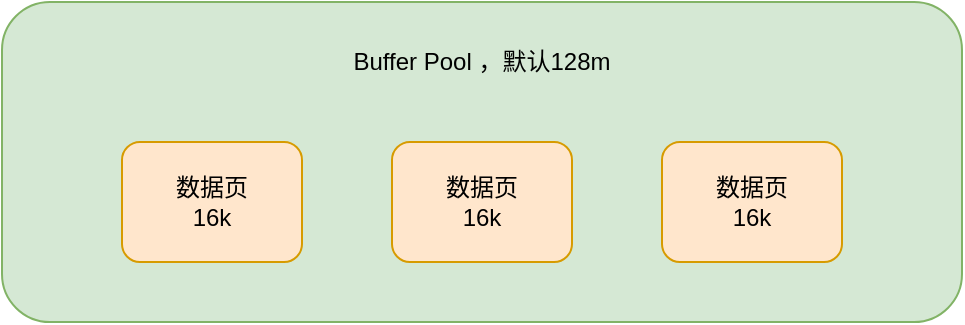 <mxfile version="14.6.13" type="github">
  <diagram id="vcTA-PcOX_x4p1Z_rkb7" name="Page-1">
    <mxGraphModel dx="946" dy="536" grid="1" gridSize="10" guides="1" tooltips="1" connect="1" arrows="1" fold="1" page="1" pageScale="1" pageWidth="827" pageHeight="1169" math="0" shadow="0">
      <root>
        <mxCell id="0" />
        <mxCell id="1" parent="0" />
        <mxCell id="dITAn65433x_Itvh3lYJ-1" value="" style="rounded=1;whiteSpace=wrap;html=1;fillColor=#d5e8d4;strokeColor=#82b366;" vertex="1" parent="1">
          <mxGeometry x="150" y="180" width="480" height="160" as="geometry" />
        </mxCell>
        <mxCell id="dITAn65433x_Itvh3lYJ-2" value="&lt;span&gt;Buffer Pool ，默认128m&lt;/span&gt;" style="text;html=1;strokeColor=none;fillColor=none;align=center;verticalAlign=middle;whiteSpace=wrap;rounded=0;" vertex="1" parent="1">
          <mxGeometry x="310" y="200" width="160" height="20" as="geometry" />
        </mxCell>
        <mxCell id="dITAn65433x_Itvh3lYJ-3" value="数据页&lt;br&gt;16k" style="rounded=1;whiteSpace=wrap;html=1;fillColor=#ffe6cc;strokeColor=#d79b00;" vertex="1" parent="1">
          <mxGeometry x="210" y="250" width="90" height="60" as="geometry" />
        </mxCell>
        <mxCell id="dITAn65433x_Itvh3lYJ-4" value="数据页&lt;br&gt;16k" style="rounded=1;whiteSpace=wrap;html=1;fillColor=#ffe6cc;strokeColor=#d79b00;" vertex="1" parent="1">
          <mxGeometry x="345" y="250" width="90" height="60" as="geometry" />
        </mxCell>
        <mxCell id="dITAn65433x_Itvh3lYJ-5" value="数据页&lt;br&gt;16k" style="rounded=1;whiteSpace=wrap;html=1;fillColor=#ffe6cc;strokeColor=#d79b00;" vertex="1" parent="1">
          <mxGeometry x="480" y="250" width="90" height="60" as="geometry" />
        </mxCell>
      </root>
    </mxGraphModel>
  </diagram>
</mxfile>
